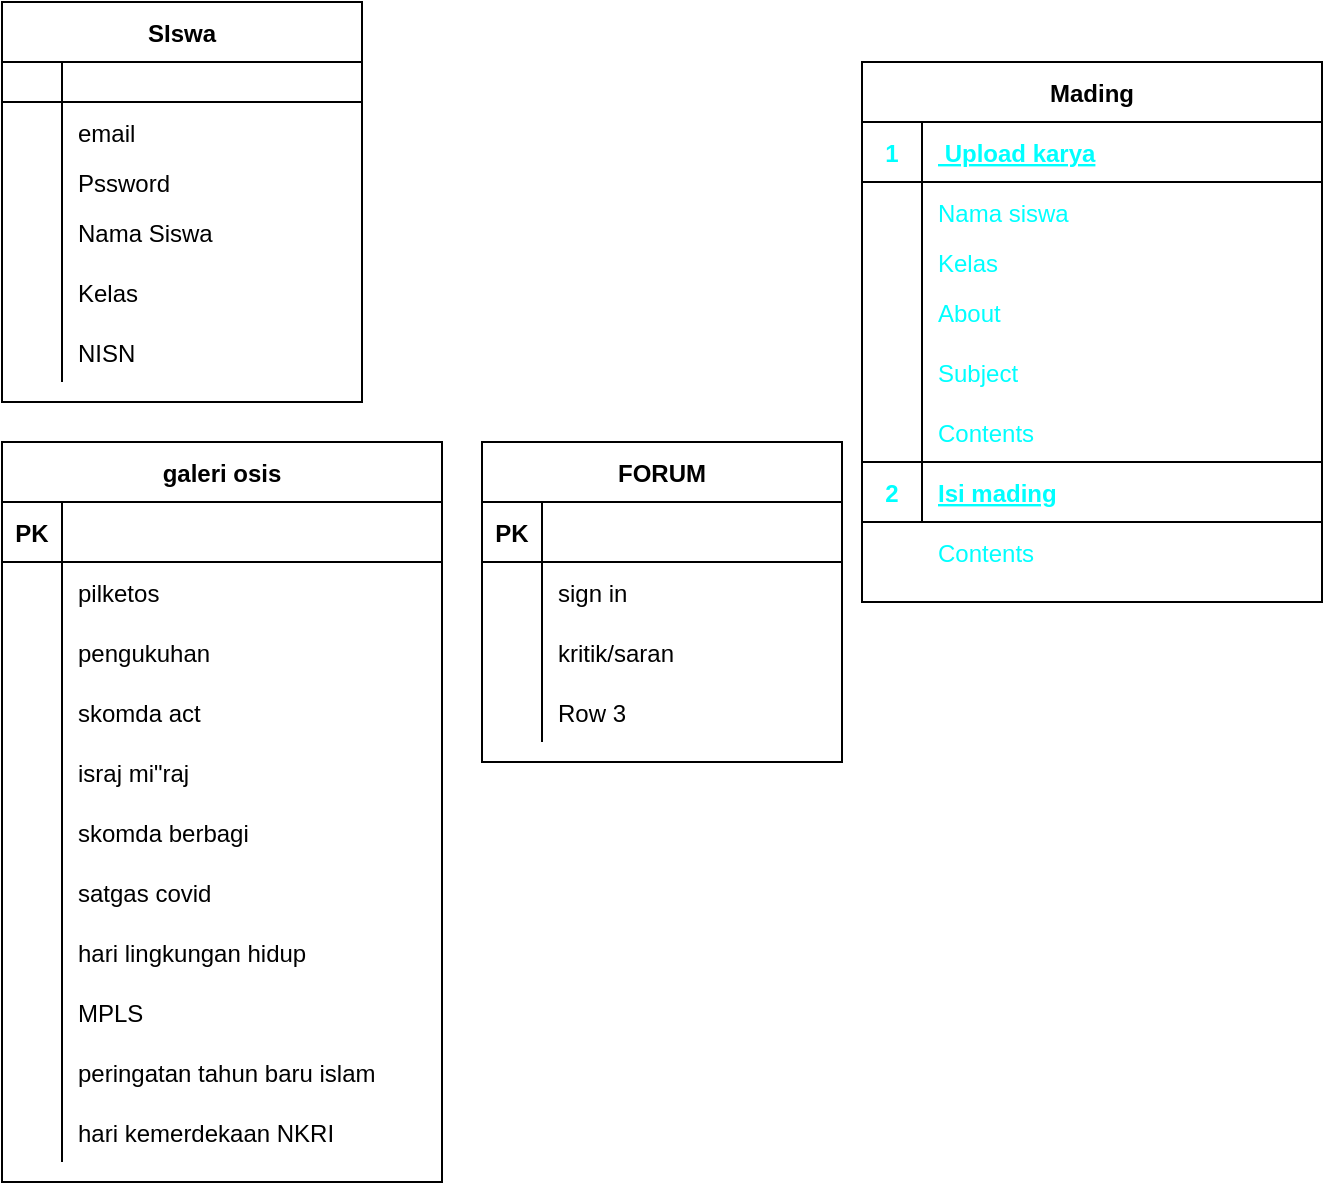 <mxfile version="15.1.4" type="github">
  <diagram id="heyDnT-MD-f0kGU7w2JP" name="Page-1">
    <mxGraphModel dx="1718" dy="450" grid="1" gridSize="10" guides="1" tooltips="1" connect="1" arrows="1" fold="1" page="1" pageScale="1" pageWidth="850" pageHeight="1100" math="0" shadow="0">
      <root>
        <mxCell id="0" />
        <mxCell id="1" parent="0" />
        <mxCell id="hjJ_T7TfcstUG2nuirOJ-7" value="SIswa" style="shape=table;startSize=30;container=1;collapsible=1;childLayout=tableLayout;fixedRows=1;rowLines=0;fontStyle=1;align=center;resizeLast=1;" vertex="1" parent="1">
          <mxGeometry x="-830" y="10" width="180" height="200" as="geometry" />
        </mxCell>
        <mxCell id="hjJ_T7TfcstUG2nuirOJ-8" value="" style="shape=partialRectangle;collapsible=0;dropTarget=0;pointerEvents=0;fillColor=none;top=0;left=0;bottom=1;right=0;points=[[0,0.5],[1,0.5]];portConstraint=eastwest;" vertex="1" parent="hjJ_T7TfcstUG2nuirOJ-7">
          <mxGeometry y="30" width="180" height="20" as="geometry" />
        </mxCell>
        <mxCell id="hjJ_T7TfcstUG2nuirOJ-9" value="" style="shape=partialRectangle;connectable=0;fillColor=none;top=0;left=0;bottom=0;right=0;fontStyle=1;overflow=hidden;" vertex="1" parent="hjJ_T7TfcstUG2nuirOJ-8">
          <mxGeometry width="30" height="20" as="geometry" />
        </mxCell>
        <mxCell id="hjJ_T7TfcstUG2nuirOJ-10" value="" style="shape=partialRectangle;connectable=0;fillColor=none;top=0;left=0;bottom=0;right=0;align=left;spacingLeft=6;fontStyle=5;overflow=hidden;" vertex="1" parent="hjJ_T7TfcstUG2nuirOJ-8">
          <mxGeometry x="30" width="150" height="20" as="geometry" />
        </mxCell>
        <mxCell id="hjJ_T7TfcstUG2nuirOJ-11" value="" style="shape=partialRectangle;collapsible=0;dropTarget=0;pointerEvents=0;fillColor=none;top=0;left=0;bottom=0;right=0;points=[[0,0.5],[1,0.5]];portConstraint=eastwest;" vertex="1" parent="hjJ_T7TfcstUG2nuirOJ-7">
          <mxGeometry y="50" width="180" height="30" as="geometry" />
        </mxCell>
        <mxCell id="hjJ_T7TfcstUG2nuirOJ-12" value="" style="shape=partialRectangle;connectable=0;fillColor=none;top=0;left=0;bottom=0;right=0;editable=1;overflow=hidden;" vertex="1" parent="hjJ_T7TfcstUG2nuirOJ-11">
          <mxGeometry width="30" height="30" as="geometry" />
        </mxCell>
        <mxCell id="hjJ_T7TfcstUG2nuirOJ-13" value="email" style="shape=partialRectangle;connectable=0;fillColor=none;top=0;left=0;bottom=0;right=0;align=left;spacingLeft=6;overflow=hidden;" vertex="1" parent="hjJ_T7TfcstUG2nuirOJ-11">
          <mxGeometry x="30" width="150" height="30" as="geometry" />
        </mxCell>
        <mxCell id="hjJ_T7TfcstUG2nuirOJ-14" value="" style="shape=partialRectangle;collapsible=0;dropTarget=0;pointerEvents=0;fillColor=none;top=0;left=0;bottom=0;right=0;points=[[0,0.5],[1,0.5]];portConstraint=eastwest;" vertex="1" parent="hjJ_T7TfcstUG2nuirOJ-7">
          <mxGeometry y="80" width="180" height="20" as="geometry" />
        </mxCell>
        <mxCell id="hjJ_T7TfcstUG2nuirOJ-15" value="" style="shape=partialRectangle;connectable=0;fillColor=none;top=0;left=0;bottom=0;right=0;editable=1;overflow=hidden;" vertex="1" parent="hjJ_T7TfcstUG2nuirOJ-14">
          <mxGeometry width="30" height="20" as="geometry" />
        </mxCell>
        <mxCell id="hjJ_T7TfcstUG2nuirOJ-16" value="Pssword" style="shape=partialRectangle;connectable=0;fillColor=none;top=0;left=0;bottom=0;right=0;align=left;spacingLeft=6;overflow=hidden;" vertex="1" parent="hjJ_T7TfcstUG2nuirOJ-14">
          <mxGeometry x="30" width="150" height="20" as="geometry" />
        </mxCell>
        <mxCell id="hjJ_T7TfcstUG2nuirOJ-17" value="" style="shape=partialRectangle;collapsible=0;dropTarget=0;pointerEvents=0;fillColor=none;top=0;left=0;bottom=0;right=0;points=[[0,0.5],[1,0.5]];portConstraint=eastwest;" vertex="1" parent="hjJ_T7TfcstUG2nuirOJ-7">
          <mxGeometry y="100" width="180" height="30" as="geometry" />
        </mxCell>
        <mxCell id="hjJ_T7TfcstUG2nuirOJ-18" value="" style="shape=partialRectangle;connectable=0;fillColor=none;top=0;left=0;bottom=0;right=0;editable=1;overflow=hidden;" vertex="1" parent="hjJ_T7TfcstUG2nuirOJ-17">
          <mxGeometry width="30" height="30" as="geometry" />
        </mxCell>
        <mxCell id="hjJ_T7TfcstUG2nuirOJ-19" value="Nama Siswa" style="shape=partialRectangle;connectable=0;fillColor=none;top=0;left=0;bottom=0;right=0;align=left;spacingLeft=6;overflow=hidden;" vertex="1" parent="hjJ_T7TfcstUG2nuirOJ-17">
          <mxGeometry x="30" width="150" height="30" as="geometry" />
        </mxCell>
        <mxCell id="hjJ_T7TfcstUG2nuirOJ-20" style="shape=partialRectangle;collapsible=0;dropTarget=0;pointerEvents=0;fillColor=none;top=0;left=0;bottom=0;right=0;points=[[0,0.5],[1,0.5]];portConstraint=eastwest;" vertex="1" parent="hjJ_T7TfcstUG2nuirOJ-7">
          <mxGeometry y="130" width="180" height="30" as="geometry" />
        </mxCell>
        <mxCell id="hjJ_T7TfcstUG2nuirOJ-21" style="shape=partialRectangle;connectable=0;fillColor=none;top=0;left=0;bottom=0;right=0;editable=1;overflow=hidden;" vertex="1" parent="hjJ_T7TfcstUG2nuirOJ-20">
          <mxGeometry width="30" height="30" as="geometry" />
        </mxCell>
        <mxCell id="hjJ_T7TfcstUG2nuirOJ-22" value="Kelas" style="shape=partialRectangle;connectable=0;fillColor=none;top=0;left=0;bottom=0;right=0;align=left;spacingLeft=6;overflow=hidden;" vertex="1" parent="hjJ_T7TfcstUG2nuirOJ-20">
          <mxGeometry x="30" width="150" height="30" as="geometry" />
        </mxCell>
        <mxCell id="hjJ_T7TfcstUG2nuirOJ-23" style="shape=partialRectangle;collapsible=0;dropTarget=0;pointerEvents=0;fillColor=none;top=0;left=0;bottom=0;right=0;points=[[0,0.5],[1,0.5]];portConstraint=eastwest;" vertex="1" parent="hjJ_T7TfcstUG2nuirOJ-7">
          <mxGeometry y="160" width="180" height="30" as="geometry" />
        </mxCell>
        <mxCell id="hjJ_T7TfcstUG2nuirOJ-24" style="shape=partialRectangle;connectable=0;fillColor=none;top=0;left=0;bottom=0;right=0;editable=1;overflow=hidden;" vertex="1" parent="hjJ_T7TfcstUG2nuirOJ-23">
          <mxGeometry width="30" height="30" as="geometry" />
        </mxCell>
        <mxCell id="hjJ_T7TfcstUG2nuirOJ-25" value="NISN" style="shape=partialRectangle;connectable=0;fillColor=none;top=0;left=0;bottom=0;right=0;align=left;spacingLeft=6;overflow=hidden;" vertex="1" parent="hjJ_T7TfcstUG2nuirOJ-23">
          <mxGeometry x="30" width="150" height="30" as="geometry" />
        </mxCell>
        <mxCell id="1sU5u6UgiOwXq2H6431P-17" value="Mading" style="shape=table;startSize=30;container=1;collapsible=1;childLayout=tableLayout;fixedRows=1;rowLines=0;fontStyle=1;align=center;resizeLast=1;" vertex="1" parent="1">
          <mxGeometry x="-400" y="40" width="230" height="270" as="geometry" />
        </mxCell>
        <mxCell id="1sU5u6UgiOwXq2H6431P-18" value="" style="shape=partialRectangle;collapsible=0;dropTarget=0;pointerEvents=0;fillColor=none;top=0;left=0;bottom=1;right=0;points=[[0,0.5],[1,0.5]];portConstraint=eastwest;" vertex="1" parent="1sU5u6UgiOwXq2H6431P-17">
          <mxGeometry y="30" width="230" height="30" as="geometry" />
        </mxCell>
        <mxCell id="1sU5u6UgiOwXq2H6431P-19" value="1" style="shape=partialRectangle;connectable=0;fillColor=none;top=0;left=0;bottom=0;right=0;fontStyle=1;overflow=hidden;fontColor=#00FFFF;" vertex="1" parent="1sU5u6UgiOwXq2H6431P-18">
          <mxGeometry width="30" height="30" as="geometry" />
        </mxCell>
        <mxCell id="1sU5u6UgiOwXq2H6431P-20" value=" Upload karya" style="shape=partialRectangle;connectable=0;fillColor=none;top=0;left=0;bottom=0;right=0;align=left;spacingLeft=6;fontStyle=5;overflow=hidden;fontColor=#00FFFF;" vertex="1" parent="1sU5u6UgiOwXq2H6431P-18">
          <mxGeometry x="30" width="200" height="30" as="geometry" />
        </mxCell>
        <mxCell id="1sU5u6UgiOwXq2H6431P-21" value="" style="shape=partialRectangle;collapsible=0;dropTarget=0;pointerEvents=0;fillColor=none;top=0;left=0;bottom=0;right=0;points=[[0,0.5],[1,0.5]];portConstraint=eastwest;" vertex="1" parent="1sU5u6UgiOwXq2H6431P-17">
          <mxGeometry y="60" width="230" height="30" as="geometry" />
        </mxCell>
        <mxCell id="1sU5u6UgiOwXq2H6431P-22" value="" style="shape=partialRectangle;connectable=0;fillColor=none;top=0;left=0;bottom=0;right=0;editable=1;overflow=hidden;" vertex="1" parent="1sU5u6UgiOwXq2H6431P-21">
          <mxGeometry width="30" height="30" as="geometry" />
        </mxCell>
        <mxCell id="1sU5u6UgiOwXq2H6431P-23" value="Nama siswa" style="shape=partialRectangle;connectable=0;fillColor=none;top=0;left=0;bottom=0;right=0;align=left;spacingLeft=6;overflow=hidden;fontColor=#00FFFF;" vertex="1" parent="1sU5u6UgiOwXq2H6431P-21">
          <mxGeometry x="30" width="200" height="30" as="geometry" />
        </mxCell>
        <mxCell id="1sU5u6UgiOwXq2H6431P-24" value="" style="shape=partialRectangle;collapsible=0;dropTarget=0;pointerEvents=0;fillColor=none;top=0;left=0;bottom=0;right=0;points=[[0,0.5],[1,0.5]];portConstraint=eastwest;" vertex="1" parent="1sU5u6UgiOwXq2H6431P-17">
          <mxGeometry y="90" width="230" height="20" as="geometry" />
        </mxCell>
        <mxCell id="1sU5u6UgiOwXq2H6431P-25" value="" style="shape=partialRectangle;connectable=0;fillColor=none;top=0;left=0;bottom=0;right=0;editable=1;overflow=hidden;" vertex="1" parent="1sU5u6UgiOwXq2H6431P-24">
          <mxGeometry width="30" height="20" as="geometry" />
        </mxCell>
        <mxCell id="1sU5u6UgiOwXq2H6431P-26" value="Kelas" style="shape=partialRectangle;connectable=0;fillColor=none;top=0;left=0;bottom=0;right=0;align=left;spacingLeft=6;overflow=hidden;fontColor=#00FFFF;" vertex="1" parent="1sU5u6UgiOwXq2H6431P-24">
          <mxGeometry x="30" width="200" height="20" as="geometry" />
        </mxCell>
        <mxCell id="1sU5u6UgiOwXq2H6431P-27" value="" style="shape=partialRectangle;collapsible=0;dropTarget=0;pointerEvents=0;fillColor=none;top=0;left=0;bottom=0;right=0;points=[[0,0.5],[1,0.5]];portConstraint=eastwest;" vertex="1" parent="1sU5u6UgiOwXq2H6431P-17">
          <mxGeometry y="110" width="230" height="30" as="geometry" />
        </mxCell>
        <mxCell id="1sU5u6UgiOwXq2H6431P-28" value="" style="shape=partialRectangle;connectable=0;fillColor=none;top=0;left=0;bottom=0;right=0;editable=1;overflow=hidden;" vertex="1" parent="1sU5u6UgiOwXq2H6431P-27">
          <mxGeometry width="30" height="30" as="geometry" />
        </mxCell>
        <mxCell id="1sU5u6UgiOwXq2H6431P-29" value="About " style="shape=partialRectangle;connectable=0;fillColor=none;top=0;left=0;bottom=0;right=0;align=left;spacingLeft=6;overflow=hidden;fontColor=#00FFFF;" vertex="1" parent="1sU5u6UgiOwXq2H6431P-27">
          <mxGeometry x="30" width="200" height="30" as="geometry" />
        </mxCell>
        <mxCell id="1sU5u6UgiOwXq2H6431P-30" style="shape=partialRectangle;collapsible=0;dropTarget=0;pointerEvents=0;fillColor=none;top=0;left=0;bottom=0;right=0;points=[[0,0.5],[1,0.5]];portConstraint=eastwest;" vertex="1" parent="1sU5u6UgiOwXq2H6431P-17">
          <mxGeometry y="140" width="230" height="30" as="geometry" />
        </mxCell>
        <mxCell id="1sU5u6UgiOwXq2H6431P-31" style="shape=partialRectangle;connectable=0;fillColor=none;top=0;left=0;bottom=0;right=0;editable=1;overflow=hidden;" vertex="1" parent="1sU5u6UgiOwXq2H6431P-30">
          <mxGeometry width="30" height="30" as="geometry" />
        </mxCell>
        <mxCell id="1sU5u6UgiOwXq2H6431P-32" value="Subject" style="shape=partialRectangle;connectable=0;fillColor=none;top=0;left=0;bottom=0;right=0;align=left;spacingLeft=6;overflow=hidden;fontColor=#00FFFF;" vertex="1" parent="1sU5u6UgiOwXq2H6431P-30">
          <mxGeometry x="30" width="200" height="30" as="geometry" />
        </mxCell>
        <mxCell id="1sU5u6UgiOwXq2H6431P-33" style="shape=partialRectangle;collapsible=0;dropTarget=0;pointerEvents=0;fillColor=none;top=0;left=0;bottom=0;right=0;points=[[0,0.5],[1,0.5]];portConstraint=eastwest;" vertex="1" parent="1sU5u6UgiOwXq2H6431P-17">
          <mxGeometry y="170" width="230" height="30" as="geometry" />
        </mxCell>
        <mxCell id="1sU5u6UgiOwXq2H6431P-34" style="shape=partialRectangle;connectable=0;fillColor=none;top=0;left=0;bottom=0;right=0;editable=1;overflow=hidden;" vertex="1" parent="1sU5u6UgiOwXq2H6431P-33">
          <mxGeometry width="30" height="30" as="geometry" />
        </mxCell>
        <mxCell id="1sU5u6UgiOwXq2H6431P-35" value="" style="shape=partialRectangle;connectable=0;fillColor=none;top=0;left=0;bottom=0;right=0;align=left;spacingLeft=6;overflow=hidden;fontColor=#00FFFF;" vertex="1" parent="1sU5u6UgiOwXq2H6431P-33">
          <mxGeometry x="30" width="200" height="30" as="geometry" />
        </mxCell>
        <mxCell id="1sU5u6UgiOwXq2H6431P-42" style="shape=partialRectangle;collapsible=0;dropTarget=0;pointerEvents=0;fillColor=none;top=0;left=0;bottom=0;right=0;points=[[0,0.5],[1,0.5]];portConstraint=eastwest;" vertex="1" parent="1sU5u6UgiOwXq2H6431P-17">
          <mxGeometry y="200" width="230" height="30" as="geometry" />
        </mxCell>
        <mxCell id="1sU5u6UgiOwXq2H6431P-43" style="shape=partialRectangle;connectable=0;fillColor=none;top=0;left=0;bottom=0;right=0;editable=1;overflow=hidden;" vertex="1" parent="1sU5u6UgiOwXq2H6431P-42">
          <mxGeometry width="30" height="30" as="geometry" />
        </mxCell>
        <mxCell id="1sU5u6UgiOwXq2H6431P-44" style="shape=partialRectangle;connectable=0;fillColor=none;top=0;left=0;bottom=0;right=0;align=left;spacingLeft=6;overflow=hidden;fontColor=#00FFFF;" vertex="1" parent="1sU5u6UgiOwXq2H6431P-42">
          <mxGeometry x="30" width="200" height="30" as="geometry" />
        </mxCell>
        <mxCell id="hjJ_T7TfcstUG2nuirOJ-52" value="galeri osis" style="shape=table;startSize=30;container=1;collapsible=1;childLayout=tableLayout;fixedRows=1;rowLines=0;fontStyle=1;align=center;resizeLast=1;fontColor=#000000;" vertex="1" parent="1">
          <mxGeometry x="-830" y="230" width="220" height="370" as="geometry" />
        </mxCell>
        <mxCell id="hjJ_T7TfcstUG2nuirOJ-53" value="" style="shape=partialRectangle;collapsible=0;dropTarget=0;pointerEvents=0;fillColor=none;top=0;left=0;bottom=1;right=0;points=[[0,0.5],[1,0.5]];portConstraint=eastwest;" vertex="1" parent="hjJ_T7TfcstUG2nuirOJ-52">
          <mxGeometry y="30" width="220" height="30" as="geometry" />
        </mxCell>
        <mxCell id="hjJ_T7TfcstUG2nuirOJ-54" value="PK" style="shape=partialRectangle;connectable=0;fillColor=none;top=0;left=0;bottom=0;right=0;fontStyle=1;overflow=hidden;" vertex="1" parent="hjJ_T7TfcstUG2nuirOJ-53">
          <mxGeometry width="30" height="30" as="geometry" />
        </mxCell>
        <mxCell id="hjJ_T7TfcstUG2nuirOJ-55" value="" style="shape=partialRectangle;connectable=0;fillColor=none;top=0;left=0;bottom=0;right=0;align=left;spacingLeft=6;fontStyle=5;overflow=hidden;" vertex="1" parent="hjJ_T7TfcstUG2nuirOJ-53">
          <mxGeometry x="30" width="190" height="30" as="geometry" />
        </mxCell>
        <mxCell id="hjJ_T7TfcstUG2nuirOJ-56" value="" style="shape=partialRectangle;collapsible=0;dropTarget=0;pointerEvents=0;fillColor=none;top=0;left=0;bottom=0;right=0;points=[[0,0.5],[1,0.5]];portConstraint=eastwest;" vertex="1" parent="hjJ_T7TfcstUG2nuirOJ-52">
          <mxGeometry y="60" width="220" height="30" as="geometry" />
        </mxCell>
        <mxCell id="hjJ_T7TfcstUG2nuirOJ-57" value="" style="shape=partialRectangle;connectable=0;fillColor=none;top=0;left=0;bottom=0;right=0;editable=1;overflow=hidden;" vertex="1" parent="hjJ_T7TfcstUG2nuirOJ-56">
          <mxGeometry width="30" height="30" as="geometry" />
        </mxCell>
        <mxCell id="hjJ_T7TfcstUG2nuirOJ-58" value="pilketos" style="shape=partialRectangle;connectable=0;fillColor=none;top=0;left=0;bottom=0;right=0;align=left;spacingLeft=6;overflow=hidden;" vertex="1" parent="hjJ_T7TfcstUG2nuirOJ-56">
          <mxGeometry x="30" width="190" height="30" as="geometry" />
        </mxCell>
        <mxCell id="hjJ_T7TfcstUG2nuirOJ-59" value="" style="shape=partialRectangle;collapsible=0;dropTarget=0;pointerEvents=0;fillColor=none;top=0;left=0;bottom=0;right=0;points=[[0,0.5],[1,0.5]];portConstraint=eastwest;" vertex="1" parent="hjJ_T7TfcstUG2nuirOJ-52">
          <mxGeometry y="90" width="220" height="30" as="geometry" />
        </mxCell>
        <mxCell id="hjJ_T7TfcstUG2nuirOJ-60" value="" style="shape=partialRectangle;connectable=0;fillColor=none;top=0;left=0;bottom=0;right=0;editable=1;overflow=hidden;" vertex="1" parent="hjJ_T7TfcstUG2nuirOJ-59">
          <mxGeometry width="30" height="30" as="geometry" />
        </mxCell>
        <mxCell id="hjJ_T7TfcstUG2nuirOJ-61" value="pengukuhan" style="shape=partialRectangle;connectable=0;fillColor=none;top=0;left=0;bottom=0;right=0;align=left;spacingLeft=6;overflow=hidden;" vertex="1" parent="hjJ_T7TfcstUG2nuirOJ-59">
          <mxGeometry x="30" width="190" height="30" as="geometry" />
        </mxCell>
        <mxCell id="hjJ_T7TfcstUG2nuirOJ-62" value="" style="shape=partialRectangle;collapsible=0;dropTarget=0;pointerEvents=0;fillColor=none;top=0;left=0;bottom=0;right=0;points=[[0,0.5],[1,0.5]];portConstraint=eastwest;" vertex="1" parent="hjJ_T7TfcstUG2nuirOJ-52">
          <mxGeometry y="120" width="220" height="30" as="geometry" />
        </mxCell>
        <mxCell id="hjJ_T7TfcstUG2nuirOJ-63" value="" style="shape=partialRectangle;connectable=0;fillColor=none;top=0;left=0;bottom=0;right=0;editable=1;overflow=hidden;" vertex="1" parent="hjJ_T7TfcstUG2nuirOJ-62">
          <mxGeometry width="30" height="30" as="geometry" />
        </mxCell>
        <mxCell id="hjJ_T7TfcstUG2nuirOJ-64" value="skomda act" style="shape=partialRectangle;connectable=0;fillColor=none;top=0;left=0;bottom=0;right=0;align=left;spacingLeft=6;overflow=hidden;" vertex="1" parent="hjJ_T7TfcstUG2nuirOJ-62">
          <mxGeometry x="30" width="190" height="30" as="geometry" />
        </mxCell>
        <mxCell id="hjJ_T7TfcstUG2nuirOJ-65" style="shape=partialRectangle;collapsible=0;dropTarget=0;pointerEvents=0;fillColor=none;top=0;left=0;bottom=0;right=0;points=[[0,0.5],[1,0.5]];portConstraint=eastwest;" vertex="1" parent="hjJ_T7TfcstUG2nuirOJ-52">
          <mxGeometry y="150" width="220" height="30" as="geometry" />
        </mxCell>
        <mxCell id="hjJ_T7TfcstUG2nuirOJ-66" style="shape=partialRectangle;connectable=0;fillColor=none;top=0;left=0;bottom=0;right=0;editable=1;overflow=hidden;" vertex="1" parent="hjJ_T7TfcstUG2nuirOJ-65">
          <mxGeometry width="30" height="30" as="geometry" />
        </mxCell>
        <mxCell id="hjJ_T7TfcstUG2nuirOJ-67" value="israj mi&quot;raj" style="shape=partialRectangle;connectable=0;fillColor=none;top=0;left=0;bottom=0;right=0;align=left;spacingLeft=6;overflow=hidden;" vertex="1" parent="hjJ_T7TfcstUG2nuirOJ-65">
          <mxGeometry x="30" width="190" height="30" as="geometry" />
        </mxCell>
        <mxCell id="hjJ_T7TfcstUG2nuirOJ-68" style="shape=partialRectangle;collapsible=0;dropTarget=0;pointerEvents=0;fillColor=none;top=0;left=0;bottom=0;right=0;points=[[0,0.5],[1,0.5]];portConstraint=eastwest;" vertex="1" parent="hjJ_T7TfcstUG2nuirOJ-52">
          <mxGeometry y="180" width="220" height="30" as="geometry" />
        </mxCell>
        <mxCell id="hjJ_T7TfcstUG2nuirOJ-69" style="shape=partialRectangle;connectable=0;fillColor=none;top=0;left=0;bottom=0;right=0;editable=1;overflow=hidden;" vertex="1" parent="hjJ_T7TfcstUG2nuirOJ-68">
          <mxGeometry width="30" height="30" as="geometry" />
        </mxCell>
        <mxCell id="hjJ_T7TfcstUG2nuirOJ-70" value="skomda berbagi" style="shape=partialRectangle;connectable=0;fillColor=none;top=0;left=0;bottom=0;right=0;align=left;spacingLeft=6;overflow=hidden;" vertex="1" parent="hjJ_T7TfcstUG2nuirOJ-68">
          <mxGeometry x="30" width="190" height="30" as="geometry" />
        </mxCell>
        <mxCell id="hjJ_T7TfcstUG2nuirOJ-71" style="shape=partialRectangle;collapsible=0;dropTarget=0;pointerEvents=0;fillColor=none;top=0;left=0;bottom=0;right=0;points=[[0,0.5],[1,0.5]];portConstraint=eastwest;" vertex="1" parent="hjJ_T7TfcstUG2nuirOJ-52">
          <mxGeometry y="210" width="220" height="30" as="geometry" />
        </mxCell>
        <mxCell id="hjJ_T7TfcstUG2nuirOJ-72" style="shape=partialRectangle;connectable=0;fillColor=none;top=0;left=0;bottom=0;right=0;editable=1;overflow=hidden;" vertex="1" parent="hjJ_T7TfcstUG2nuirOJ-71">
          <mxGeometry width="30" height="30" as="geometry" />
        </mxCell>
        <mxCell id="hjJ_T7TfcstUG2nuirOJ-73" value="satgas covid " style="shape=partialRectangle;connectable=0;fillColor=none;top=0;left=0;bottom=0;right=0;align=left;spacingLeft=6;overflow=hidden;" vertex="1" parent="hjJ_T7TfcstUG2nuirOJ-71">
          <mxGeometry x="30" width="190" height="30" as="geometry" />
        </mxCell>
        <mxCell id="hjJ_T7TfcstUG2nuirOJ-74" style="shape=partialRectangle;collapsible=0;dropTarget=0;pointerEvents=0;fillColor=none;top=0;left=0;bottom=0;right=0;points=[[0,0.5],[1,0.5]];portConstraint=eastwest;" vertex="1" parent="hjJ_T7TfcstUG2nuirOJ-52">
          <mxGeometry y="240" width="220" height="30" as="geometry" />
        </mxCell>
        <mxCell id="hjJ_T7TfcstUG2nuirOJ-75" style="shape=partialRectangle;connectable=0;fillColor=none;top=0;left=0;bottom=0;right=0;editable=1;overflow=hidden;" vertex="1" parent="hjJ_T7TfcstUG2nuirOJ-74">
          <mxGeometry width="30" height="30" as="geometry" />
        </mxCell>
        <mxCell id="hjJ_T7TfcstUG2nuirOJ-76" value="hari lingkungan hidup" style="shape=partialRectangle;connectable=0;fillColor=none;top=0;left=0;bottom=0;right=0;align=left;spacingLeft=6;overflow=hidden;" vertex="1" parent="hjJ_T7TfcstUG2nuirOJ-74">
          <mxGeometry x="30" width="190" height="30" as="geometry" />
        </mxCell>
        <mxCell id="hjJ_T7TfcstUG2nuirOJ-77" style="shape=partialRectangle;collapsible=0;dropTarget=0;pointerEvents=0;fillColor=none;top=0;left=0;bottom=0;right=0;points=[[0,0.5],[1,0.5]];portConstraint=eastwest;" vertex="1" parent="hjJ_T7TfcstUG2nuirOJ-52">
          <mxGeometry y="270" width="220" height="30" as="geometry" />
        </mxCell>
        <mxCell id="hjJ_T7TfcstUG2nuirOJ-78" style="shape=partialRectangle;connectable=0;fillColor=none;top=0;left=0;bottom=0;right=0;editable=1;overflow=hidden;" vertex="1" parent="hjJ_T7TfcstUG2nuirOJ-77">
          <mxGeometry width="30" height="30" as="geometry" />
        </mxCell>
        <mxCell id="hjJ_T7TfcstUG2nuirOJ-79" value="MPLS" style="shape=partialRectangle;connectable=0;fillColor=none;top=0;left=0;bottom=0;right=0;align=left;spacingLeft=6;overflow=hidden;" vertex="1" parent="hjJ_T7TfcstUG2nuirOJ-77">
          <mxGeometry x="30" width="190" height="30" as="geometry" />
        </mxCell>
        <mxCell id="hjJ_T7TfcstUG2nuirOJ-80" style="shape=partialRectangle;collapsible=0;dropTarget=0;pointerEvents=0;fillColor=none;top=0;left=0;bottom=0;right=0;points=[[0,0.5],[1,0.5]];portConstraint=eastwest;" vertex="1" parent="hjJ_T7TfcstUG2nuirOJ-52">
          <mxGeometry y="300" width="220" height="30" as="geometry" />
        </mxCell>
        <mxCell id="hjJ_T7TfcstUG2nuirOJ-81" style="shape=partialRectangle;connectable=0;fillColor=none;top=0;left=0;bottom=0;right=0;editable=1;overflow=hidden;" vertex="1" parent="hjJ_T7TfcstUG2nuirOJ-80">
          <mxGeometry width="30" height="30" as="geometry" />
        </mxCell>
        <mxCell id="hjJ_T7TfcstUG2nuirOJ-82" value="peringatan tahun baru islam" style="shape=partialRectangle;connectable=0;fillColor=none;top=0;left=0;bottom=0;right=0;align=left;spacingLeft=6;overflow=hidden;" vertex="1" parent="hjJ_T7TfcstUG2nuirOJ-80">
          <mxGeometry x="30" width="190" height="30" as="geometry" />
        </mxCell>
        <mxCell id="hjJ_T7TfcstUG2nuirOJ-83" style="shape=partialRectangle;collapsible=0;dropTarget=0;pointerEvents=0;fillColor=none;top=0;left=0;bottom=0;right=0;points=[[0,0.5],[1,0.5]];portConstraint=eastwest;" vertex="1" parent="hjJ_T7TfcstUG2nuirOJ-52">
          <mxGeometry y="330" width="220" height="30" as="geometry" />
        </mxCell>
        <mxCell id="hjJ_T7TfcstUG2nuirOJ-84" style="shape=partialRectangle;connectable=0;fillColor=none;top=0;left=0;bottom=0;right=0;editable=1;overflow=hidden;" vertex="1" parent="hjJ_T7TfcstUG2nuirOJ-83">
          <mxGeometry width="30" height="30" as="geometry" />
        </mxCell>
        <mxCell id="hjJ_T7TfcstUG2nuirOJ-85" value="hari kemerdekaan NKRI" style="shape=partialRectangle;connectable=0;fillColor=none;top=0;left=0;bottom=0;right=0;align=left;spacingLeft=6;overflow=hidden;" vertex="1" parent="hjJ_T7TfcstUG2nuirOJ-83">
          <mxGeometry x="30" width="190" height="30" as="geometry" />
        </mxCell>
        <mxCell id="1sU5u6UgiOwXq2H6431P-45" value="" style="shape=partialRectangle;collapsible=0;dropTarget=0;pointerEvents=0;fillColor=none;top=0;left=0;bottom=1;right=0;points=[[0,0.5],[1,0.5]];portConstraint=eastwest;" vertex="1" parent="1">
          <mxGeometry x="-400" y="240" width="230" height="30" as="geometry" />
        </mxCell>
        <mxCell id="1sU5u6UgiOwXq2H6431P-46" value="2" style="shape=partialRectangle;connectable=0;fillColor=none;top=0;left=0;bottom=0;right=0;fontStyle=1;overflow=hidden;fontColor=#00FFFF;" vertex="1" parent="1sU5u6UgiOwXq2H6431P-45">
          <mxGeometry width="30" height="30" as="geometry" />
        </mxCell>
        <mxCell id="1sU5u6UgiOwXq2H6431P-47" value="Isi mading" style="shape=partialRectangle;connectable=0;fillColor=none;top=0;left=0;bottom=0;right=0;align=left;spacingLeft=6;fontStyle=5;overflow=hidden;fontColor=#00FFFF;" vertex="1" parent="1sU5u6UgiOwXq2H6431P-45">
          <mxGeometry x="30" width="200" height="30" as="geometry" />
        </mxCell>
        <mxCell id="hjJ_T7TfcstUG2nuirOJ-86" value="FORUM" style="shape=table;startSize=30;container=1;collapsible=1;childLayout=tableLayout;fixedRows=1;rowLines=0;fontStyle=1;align=center;resizeLast=1;fontColor=#000000;" vertex="1" parent="1">
          <mxGeometry x="-590" y="230" width="180" height="160" as="geometry" />
        </mxCell>
        <mxCell id="hjJ_T7TfcstUG2nuirOJ-87" value="" style="shape=partialRectangle;collapsible=0;dropTarget=0;pointerEvents=0;fillColor=none;top=0;left=0;bottom=1;right=0;points=[[0,0.5],[1,0.5]];portConstraint=eastwest;" vertex="1" parent="hjJ_T7TfcstUG2nuirOJ-86">
          <mxGeometry y="30" width="180" height="30" as="geometry" />
        </mxCell>
        <mxCell id="hjJ_T7TfcstUG2nuirOJ-88" value="PK" style="shape=partialRectangle;connectable=0;fillColor=none;top=0;left=0;bottom=0;right=0;fontStyle=1;overflow=hidden;" vertex="1" parent="hjJ_T7TfcstUG2nuirOJ-87">
          <mxGeometry width="30" height="30" as="geometry" />
        </mxCell>
        <mxCell id="hjJ_T7TfcstUG2nuirOJ-89" value="" style="shape=partialRectangle;connectable=0;fillColor=none;top=0;left=0;bottom=0;right=0;align=left;spacingLeft=6;fontStyle=5;overflow=hidden;" vertex="1" parent="hjJ_T7TfcstUG2nuirOJ-87">
          <mxGeometry x="30" width="150" height="30" as="geometry" />
        </mxCell>
        <mxCell id="hjJ_T7TfcstUG2nuirOJ-90" value="" style="shape=partialRectangle;collapsible=0;dropTarget=0;pointerEvents=0;fillColor=none;top=0;left=0;bottom=0;right=0;points=[[0,0.5],[1,0.5]];portConstraint=eastwest;" vertex="1" parent="hjJ_T7TfcstUG2nuirOJ-86">
          <mxGeometry y="60" width="180" height="30" as="geometry" />
        </mxCell>
        <mxCell id="hjJ_T7TfcstUG2nuirOJ-91" value="" style="shape=partialRectangle;connectable=0;fillColor=none;top=0;left=0;bottom=0;right=0;editable=1;overflow=hidden;" vertex="1" parent="hjJ_T7TfcstUG2nuirOJ-90">
          <mxGeometry width="30" height="30" as="geometry" />
        </mxCell>
        <mxCell id="hjJ_T7TfcstUG2nuirOJ-92" value="sign in" style="shape=partialRectangle;connectable=0;fillColor=none;top=0;left=0;bottom=0;right=0;align=left;spacingLeft=6;overflow=hidden;" vertex="1" parent="hjJ_T7TfcstUG2nuirOJ-90">
          <mxGeometry x="30" width="150" height="30" as="geometry" />
        </mxCell>
        <mxCell id="hjJ_T7TfcstUG2nuirOJ-93" value="" style="shape=partialRectangle;collapsible=0;dropTarget=0;pointerEvents=0;fillColor=none;top=0;left=0;bottom=0;right=0;points=[[0,0.5],[1,0.5]];portConstraint=eastwest;" vertex="1" parent="hjJ_T7TfcstUG2nuirOJ-86">
          <mxGeometry y="90" width="180" height="30" as="geometry" />
        </mxCell>
        <mxCell id="hjJ_T7TfcstUG2nuirOJ-94" value="" style="shape=partialRectangle;connectable=0;fillColor=none;top=0;left=0;bottom=0;right=0;editable=1;overflow=hidden;" vertex="1" parent="hjJ_T7TfcstUG2nuirOJ-93">
          <mxGeometry width="30" height="30" as="geometry" />
        </mxCell>
        <mxCell id="hjJ_T7TfcstUG2nuirOJ-95" value="kritik/saran" style="shape=partialRectangle;connectable=0;fillColor=none;top=0;left=0;bottom=0;right=0;align=left;spacingLeft=6;overflow=hidden;" vertex="1" parent="hjJ_T7TfcstUG2nuirOJ-93">
          <mxGeometry x="30" width="150" height="30" as="geometry" />
        </mxCell>
        <mxCell id="hjJ_T7TfcstUG2nuirOJ-96" value="" style="shape=partialRectangle;collapsible=0;dropTarget=0;pointerEvents=0;fillColor=none;top=0;left=0;bottom=0;right=0;points=[[0,0.5],[1,0.5]];portConstraint=eastwest;" vertex="1" parent="hjJ_T7TfcstUG2nuirOJ-86">
          <mxGeometry y="120" width="180" height="30" as="geometry" />
        </mxCell>
        <mxCell id="hjJ_T7TfcstUG2nuirOJ-97" value="" style="shape=partialRectangle;connectable=0;fillColor=none;top=0;left=0;bottom=0;right=0;editable=1;overflow=hidden;" vertex="1" parent="hjJ_T7TfcstUG2nuirOJ-96">
          <mxGeometry width="30" height="30" as="geometry" />
        </mxCell>
        <mxCell id="hjJ_T7TfcstUG2nuirOJ-98" value="Row 3" style="shape=partialRectangle;connectable=0;fillColor=none;top=0;left=0;bottom=0;right=0;align=left;spacingLeft=6;overflow=hidden;" vertex="1" parent="hjJ_T7TfcstUG2nuirOJ-96">
          <mxGeometry x="30" width="150" height="30" as="geometry" />
        </mxCell>
        <mxCell id="1sU5u6UgiOwXq2H6431P-73" value="" style="shape=partialRectangle;collapsible=0;dropTarget=0;pointerEvents=0;fillColor=none;top=0;left=0;bottom=1;right=0;points=[[0,0.5],[1,0.5]];portConstraint=eastwest;whiteSpace=wrap;" vertex="1" parent="1">
          <mxGeometry x="-400" y="210" width="230" height="30" as="geometry" />
        </mxCell>
        <mxCell id="1sU5u6UgiOwXq2H6431P-74" value="" style="shape=partialRectangle;connectable=0;fillColor=none;top=0;left=0;bottom=0;right=0;fontStyle=1;overflow=hidden;fontColor=#00FFFF;" vertex="1" parent="1sU5u6UgiOwXq2H6431P-73">
          <mxGeometry width="30" height="30" as="geometry" />
        </mxCell>
        <mxCell id="1sU5u6UgiOwXq2H6431P-75" value="Contents" style="shape=partialRectangle;connectable=0;fillColor=none;top=0;left=0;bottom=0;right=0;align=left;spacingLeft=6;fontStyle=0;overflow=hidden;fontColor=#00FFFF;" vertex="1" parent="1sU5u6UgiOwXq2H6431P-73">
          <mxGeometry x="30" width="200" height="30" as="geometry" />
        </mxCell>
        <mxCell id="1sU5u6UgiOwXq2H6431P-77" value="" style="shape=partialRectangle;collapsible=0;dropTarget=0;pointerEvents=0;fillColor=none;top=0;left=0;bottom=0;right=0;points=[[0,0.5],[1,0.5]];portConstraint=eastwest;" vertex="1" parent="1">
          <mxGeometry x="-400" y="270" width="230" height="30" as="geometry" />
        </mxCell>
        <mxCell id="1sU5u6UgiOwXq2H6431P-78" value="" style="shape=partialRectangle;connectable=0;fillColor=none;top=0;left=0;bottom=0;right=0;editable=1;overflow=hidden;" vertex="1" parent="1sU5u6UgiOwXq2H6431P-77">
          <mxGeometry width="30" height="30" as="geometry" />
        </mxCell>
        <mxCell id="1sU5u6UgiOwXq2H6431P-79" value="Contents" style="shape=partialRectangle;connectable=0;fillColor=none;top=0;left=0;bottom=0;right=0;align=left;spacingLeft=6;overflow=hidden;fontColor=#00FFFF;" vertex="1" parent="1sU5u6UgiOwXq2H6431P-77">
          <mxGeometry x="30" width="200" height="30" as="geometry" />
        </mxCell>
      </root>
    </mxGraphModel>
  </diagram>
</mxfile>
